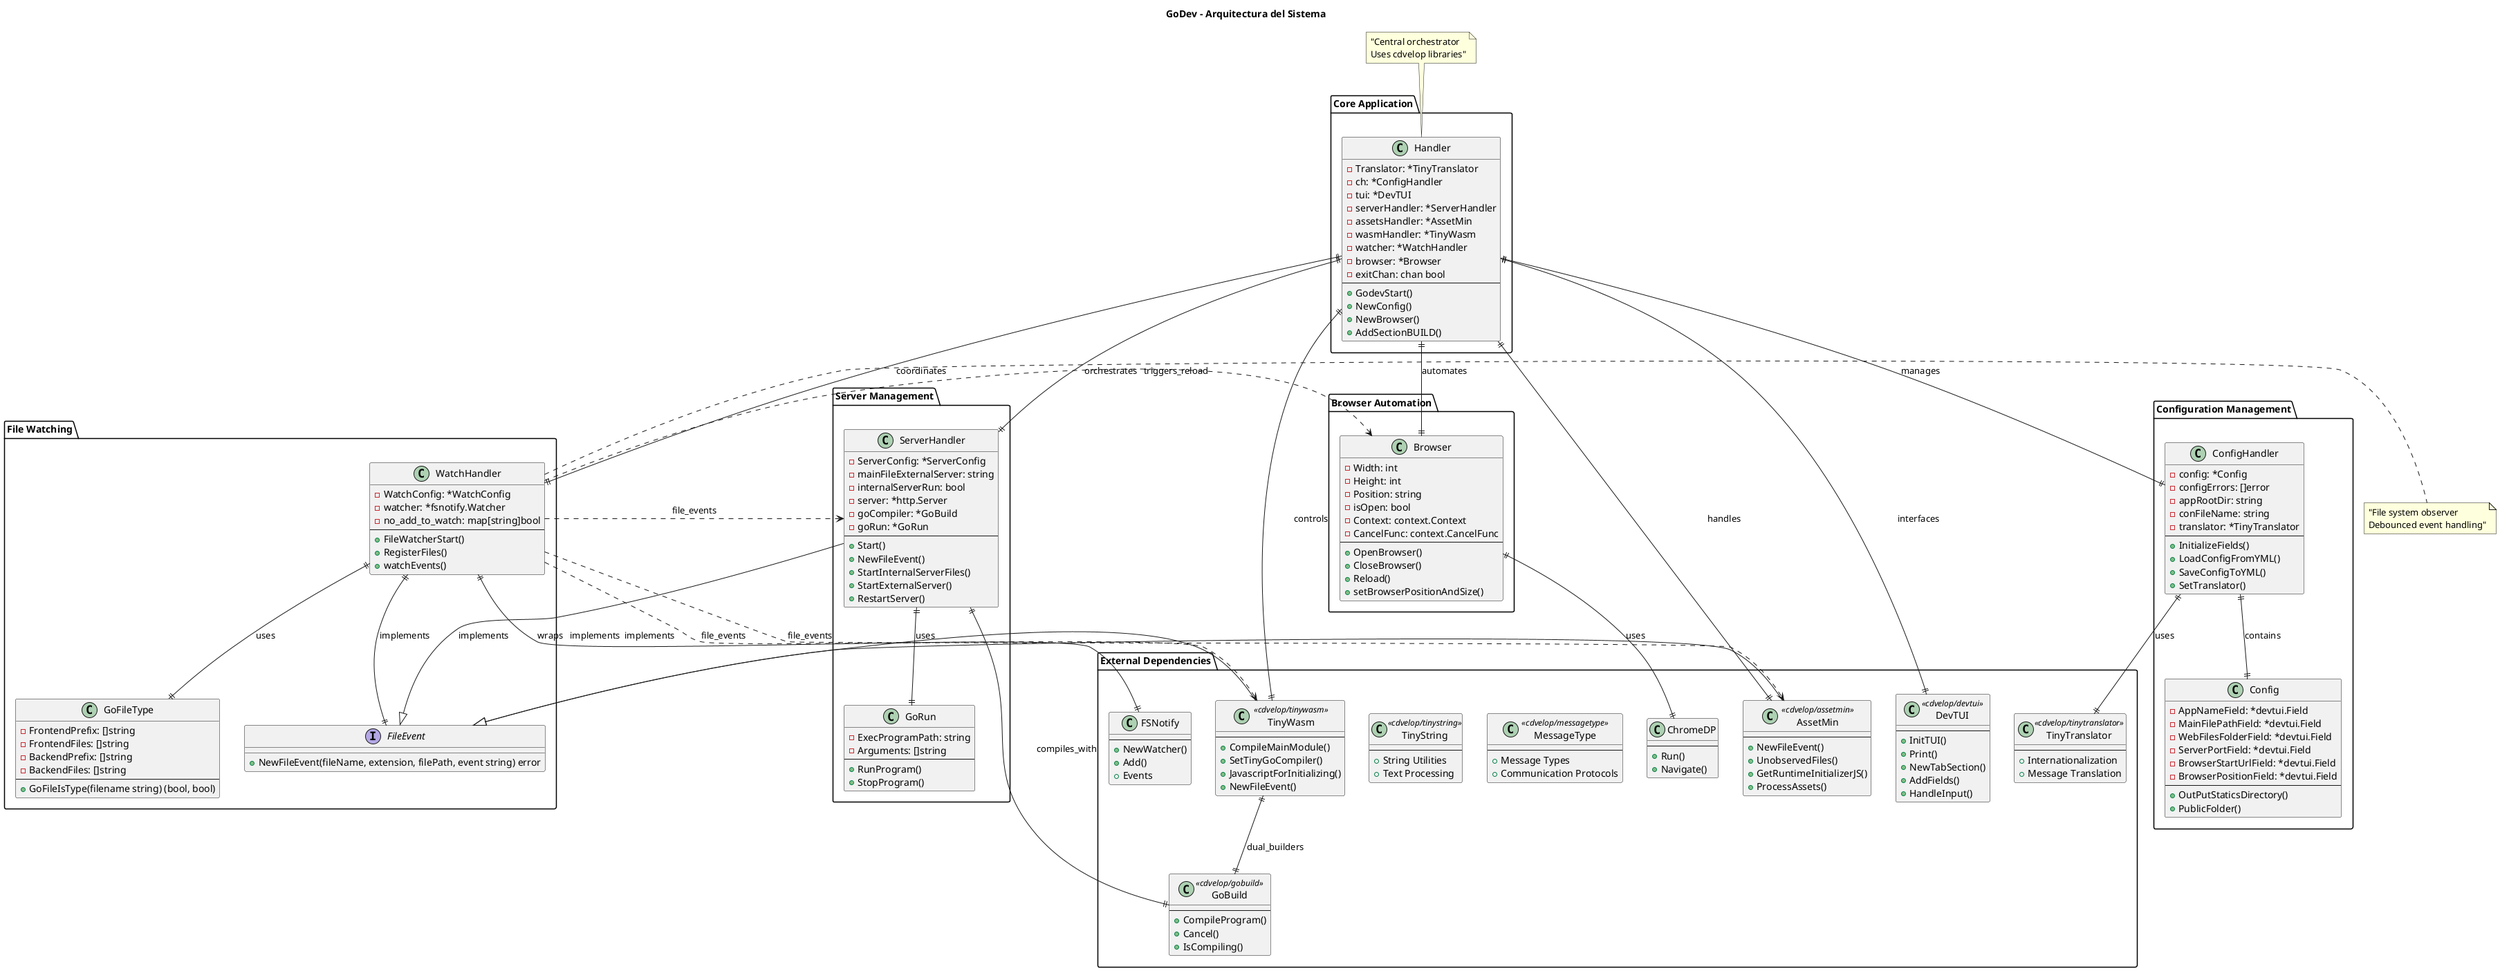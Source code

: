 @startuml godev-architecture
!define RECTANGLE class

title GoDev - Arquitectura del Sistema

package "Core Application" {
    RECTANGLE Handler {
        - Translator: *TinyTranslator
        - ch: *ConfigHandler
        - tui: *DevTUI
        - serverHandler: *ServerHandler
        - assetsHandler: *AssetMin
        - wasmHandler: *TinyWasm
        - watcher: *WatchHandler
        - browser: *Browser
        - exitChan: chan bool
        --
        + GodevStart()
        + NewConfig()
        + NewBrowser()
        + AddSectionBUILD()
    }
}

package "Configuration Management" {
    RECTANGLE ConfigHandler {
        - config: *Config
        - configErrors: []error
        - appRootDir: string
        - conFileName: string
        - translator: *TinyTranslator
        --
        + InitializeFields()
        + LoadConfigFromYML()
        + SaveConfigToYML()
        + SetTranslator()
    }
    
    RECTANGLE Config {
        - AppNameField: *devtui.Field
        - MainFilePathField: *devtui.Field
        - WebFilesFolderField: *devtui.Field
        - ServerPortField: *devtui.Field
        - BrowserStartUrlField: *devtui.Field
        - BrowserPositionField: *devtui.Field
        --
        + OutPutStaticsDirectory()
        + PublicFolder()
    }
}

package "Server Management" {
    RECTANGLE ServerHandler {
        - ServerConfig: *ServerConfig
        - mainFileExternalServer: string
        - internalServerRun: bool
        - server: *http.Server
        - goCompiler: *GoBuild
        - goRun: *GoRun
        --
        + Start()
        + NewFileEvent()
        + StartInternalServerFiles()
        + StartExternalServer()
        + RestartServer()
    }
    
    RECTANGLE GoRun {
        - ExecProgramPath: string
        - Arguments: []string
        --
        + RunProgram()
        + StopProgram()
    }
}

package "File Watching" {
    RECTANGLE WatchHandler {
        - WatchConfig: *WatchConfig
        - watcher: *fsnotify.Watcher
        - no_add_to_watch: map[string]bool
        --
        + FileWatcherStart()
        + RegisterFiles()
        + watchEvents()
    }
    
    interface FileEvent {
        + NewFileEvent(fileName, extension, filePath, event string) error
    }
    
    RECTANGLE GoFileType {
        - FrontendPrefix: []string
        - FrontendFiles: []string
        - BackendPrefix: []string
        - BackendFiles: []string
        --
        + GoFileIsType(filename string) (bool, bool)
    }
}

package "Browser Automation" {
    RECTANGLE Browser {
        - Width: int
        - Height: int
        - Position: string
        - isOpen: bool
        - Context: context.Context
        - CancelFunc: context.CancelFunc
        --
        + OpenBrowser()
        + CloseBrowser()
        + Reload()
        + setBrowserPositionAndSize()
    }
}

package "External Dependencies" {
    RECTANGLE DevTUI <<cdvelop/devtui>> {
        --
        + InitTUI()
        + Print()
        + NewTabSection()
        + AddFields()
        + HandleInput()
    }
    
    RECTANGLE AssetMin <<cdvelop/assetmin>> {
        --
        + NewFileEvent()
        + UnobservedFiles()
        + GetRuntimeInitializerJS()
        + ProcessAssets()
    }
    
    RECTANGLE TinyWasm <<cdvelop/tinywasm>> {
        --
        + CompileMainModule()
        + SetTinyGoCompiler()
        + JavascriptForInitializing()
        + NewFileEvent()
    }
    
    RECTANGLE GoBuild <<cdvelop/gobuild>> {
        --
        + CompileProgram()
        + Cancel()
        + IsCompiling()
    }
    
    RECTANGLE TinyTranslator <<cdvelop/tinytranslator>> {
        --
        + Internationalization
        + Message Translation
    }
    
    RECTANGLE MessageType <<cdvelop/messagetype>> {
        --
        + Message Types
        + Communication Protocols
    }
    
    RECTANGLE TinyString <<cdvelop/tinystring>> {
        --
        + String Utilities
        + Text Processing
    }
    
    RECTANGLE ChromeDP {
        --
        + Run()
        + Navigate()
    }
    
    RECTANGLE FSNotify {
        --
        + NewWatcher()
        + Add()
        + Events
    }
}

' Relationships
Handler ||--|| ConfigHandler : manages
Handler ||--|| ServerHandler : orchestrates
Handler ||--|| TinyWasm : controls
Handler ||--|| AssetMin : handles
Handler ||--|| WatchHandler : coordinates
Handler ||--|| Browser : automates
Handler ||--|| DevTUI : interfaces

ConfigHandler ||--|| Config : contains
ConfigHandler ||--|| TinyTranslator : uses

ServerHandler ||--|| GoRun : uses
ServerHandler ||--|| GoBuild : compiles_with

TinyWasm ||--|| GoBuild : dual_builders

WatchHandler ||--|| FileEvent : implements
WatchHandler ||--|| GoFileType : uses
WatchHandler ||--|| FSNotify : wraps

Browser ||--|| ChromeDP : uses

ServerHandler --|> FileEvent : implements
TinyWasm --|> FileEvent : implements
AssetMin --|> FileEvent : implements

' Cross-cutting concerns
WatchHandler ..> ServerHandler : file_events
WatchHandler ..> TinyWasm : file_events
WatchHandler ..> AssetMin : file_events
WatchHandler ..> Browser : triggers_reload

note top of Handler : "Central orchestrator\nUses cdvelop libraries"

note right of WatchHandler : "File system observer\nDebounced event handling"

@enduml
